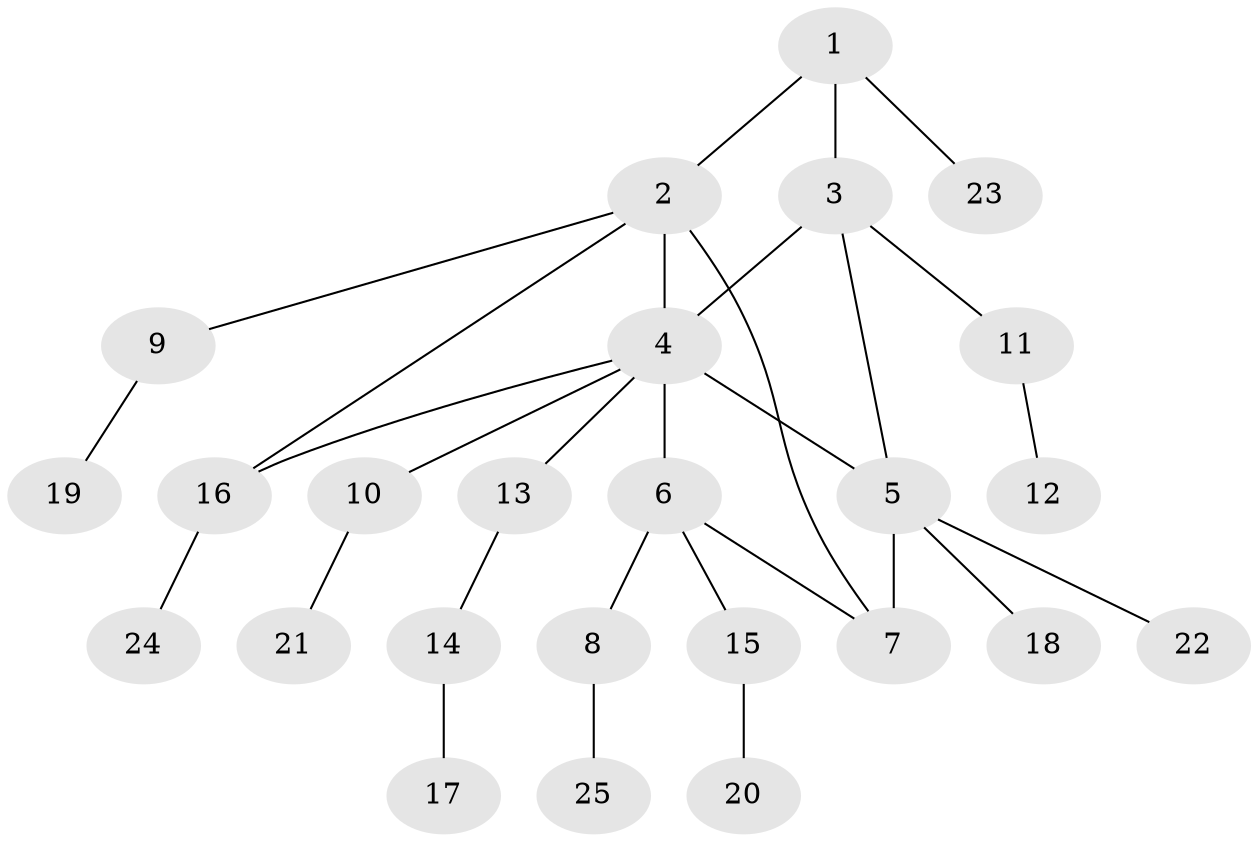// original degree distribution, {4: 0.12244897959183673, 7: 0.04081632653061224, 2: 0.20408163265306123, 6: 0.061224489795918366, 3: 0.08163265306122448, 1: 0.4897959183673469}
// Generated by graph-tools (version 1.1) at 2025/37/03/09/25 02:37:29]
// undirected, 25 vertices, 29 edges
graph export_dot {
graph [start="1"]
  node [color=gray90,style=filled];
  1;
  2;
  3;
  4;
  5;
  6;
  7;
  8;
  9;
  10;
  11;
  12;
  13;
  14;
  15;
  16;
  17;
  18;
  19;
  20;
  21;
  22;
  23;
  24;
  25;
  1 -- 2 [weight=1.0];
  1 -- 3 [weight=1.0];
  1 -- 23 [weight=1.0];
  2 -- 4 [weight=3.0];
  2 -- 7 [weight=1.0];
  2 -- 9 [weight=1.0];
  2 -- 16 [weight=1.0];
  3 -- 4 [weight=1.0];
  3 -- 5 [weight=1.0];
  3 -- 11 [weight=1.0];
  4 -- 5 [weight=1.0];
  4 -- 6 [weight=2.0];
  4 -- 10 [weight=1.0];
  4 -- 13 [weight=1.0];
  4 -- 16 [weight=1.0];
  5 -- 7 [weight=2.0];
  5 -- 18 [weight=1.0];
  5 -- 22 [weight=1.0];
  6 -- 7 [weight=1.0];
  6 -- 8 [weight=1.0];
  6 -- 15 [weight=1.0];
  8 -- 25 [weight=2.0];
  9 -- 19 [weight=1.0];
  10 -- 21 [weight=2.0];
  11 -- 12 [weight=1.0];
  13 -- 14 [weight=1.0];
  14 -- 17 [weight=2.0];
  15 -- 20 [weight=1.0];
  16 -- 24 [weight=1.0];
}
